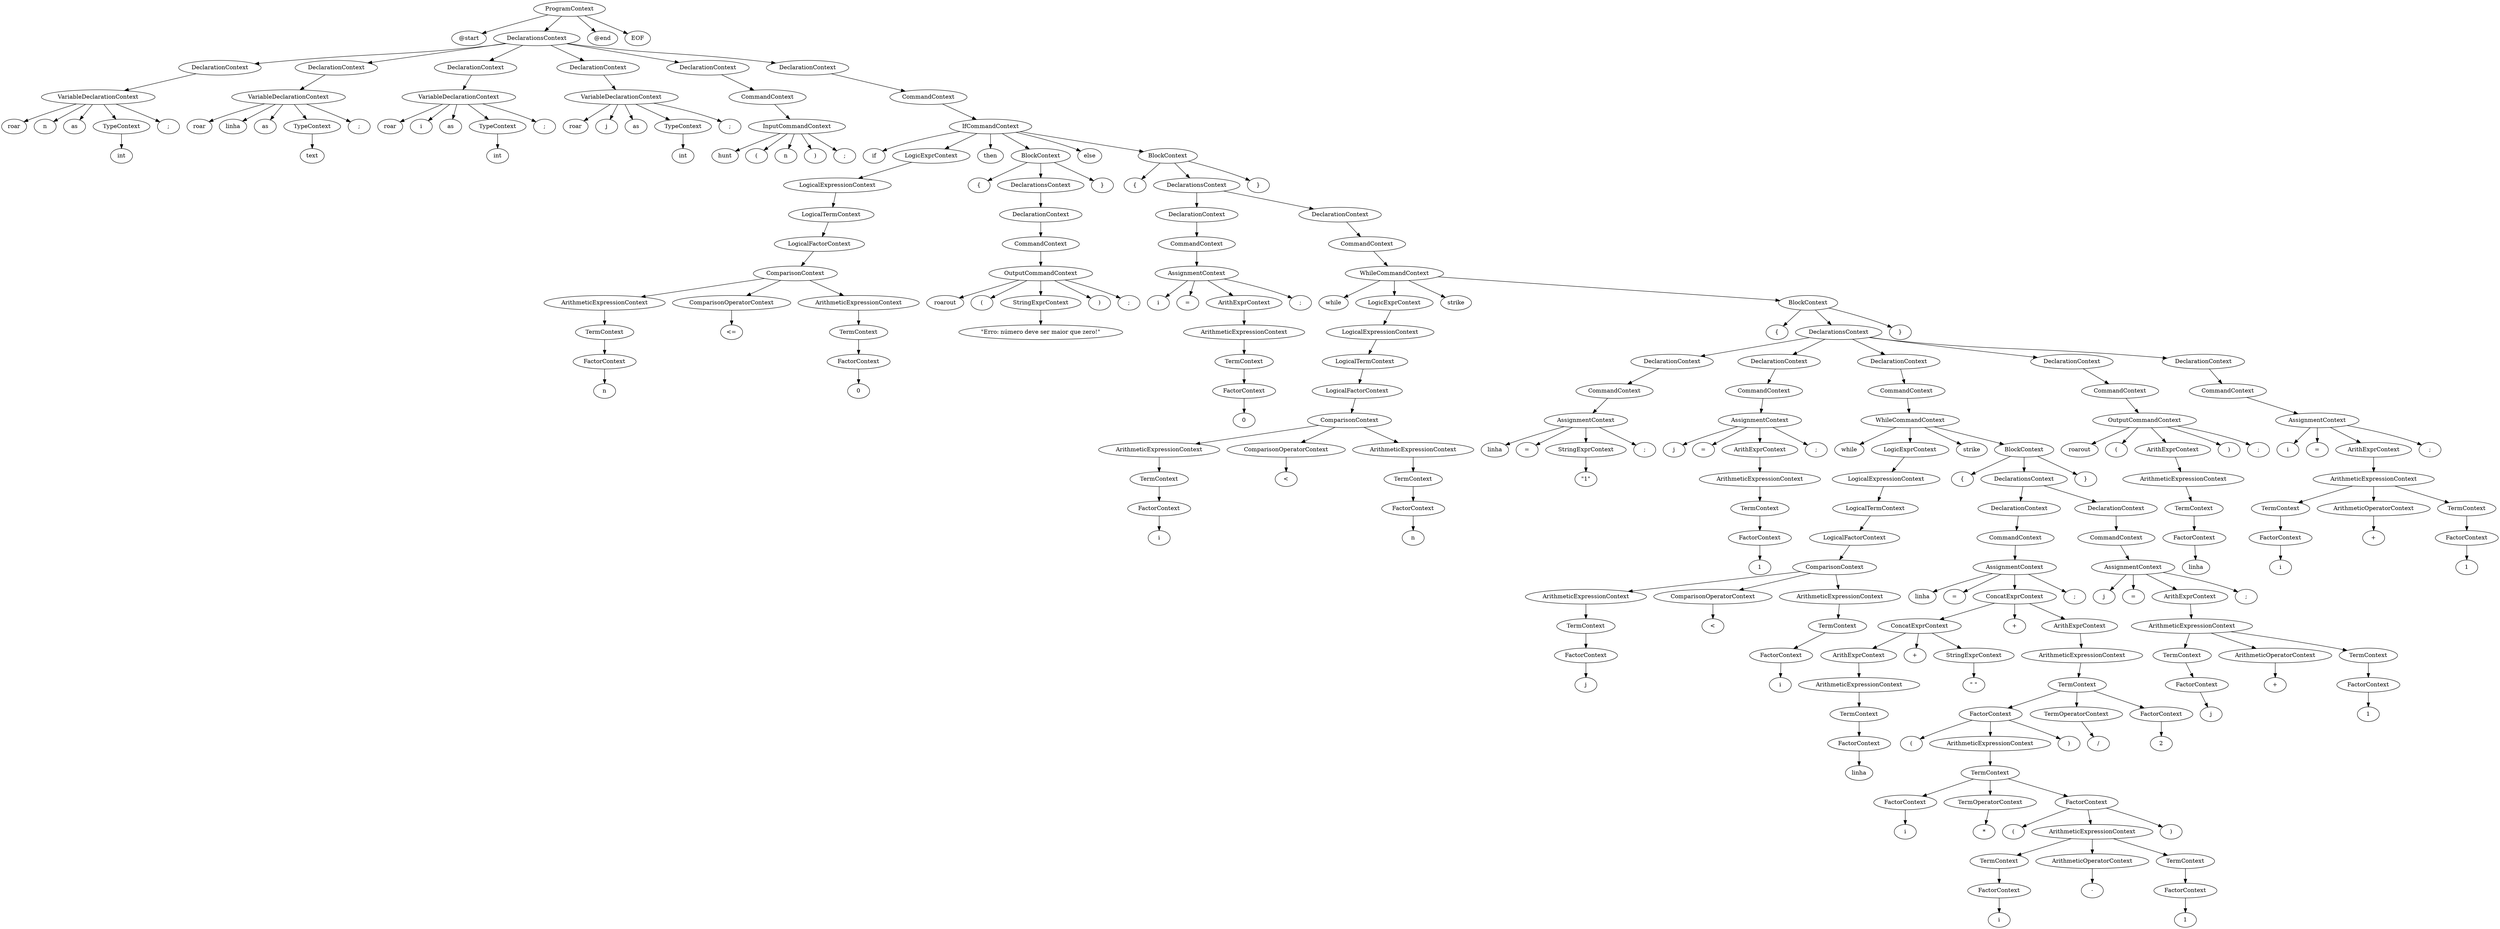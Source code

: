 digraph {
	graph [bb="0,0,5543.6,2268"];
	node [label="\N"];
	2942361538912	[height=0.5,
		label=ProgramContext,
		pos="1289,2250",
		width=2.0093];
	2942386955408	[height=0.5,
		label="@start",
		pos="1080,2178",
		width=0.9857];
	2942361538912 -> 2942386955408	[pos="e,1107.4,2189.9 1244.3,2235.4 1211,2225.1 1164.4,2210.3 1124,2196 1122.1,2195.3 1120.1,2194.6 1118.1,2193.9"];
	2942386955728	[height=0.5,
		label=DeclarationsContext,
		pos="1220,2178",
		width=2.4074];
	2942361538912 -> 2942386955728	[pos="e,1236.5,2195.8 1272.3,2232.1 1264,2223.6 1253.8,2213.3 1244.6,2204"];
	2942387406224	[height=0.5,
		label="@end",
		pos="1358,2178",
		width=0.91462];
	2942361538912 -> 2942387406224	[pos="e,1342.9,2194.4 1305.7,2232.1 1314.5,2223.2 1325.3,2212.1 1334.9,2202.4"];
	2942387406320	[height=0.5,
		label=<EOF>,
		pos="1437,2178",
		width=0.78667];
	2942361538912 -> 2942387406320	[pos="e,1414.7,2189.6 1321.5,2233.6 1346.1,2222 1379.8,2206.1 1404.4,2194.4"];
	2942360925024	[height=0.5,
		label=DeclarationContext,
		pos="433,2106",
		width=2.3079];
	2942386955728 -> 2942360925024	[pos="e,511.88,2112.1 1157.9,2165.1 1146.7,2163.2 1135,2161.4 1124,2160 1010.3,2145.6 683,2123.3 523.1,2112.8"];
	2942386868528	[height=0.5,
		label=DeclarationContext,
		pos="807,2106",
		width=2.3079];
	2942386955728 -> 2942386868528	[pos="e,871.69,2117.6 1155.7,2165.5 1145.1,2163.7 1134.3,2161.8 1124,2160 1041.6,2145.8 947.16,2130.1 882.92,2119.5"];
	2942387076176	[height=0.5,
		label=DeclarationContext,
		pos="1086,2106",
		width=2.3079];
	2942386955728 -> 2942387076176	[pos="e,1116.9,2123.1 1188.9,2160.8 1170.5,2151.1 1146.9,2138.8 1127,2128.4"];
	2942387283792	[height=0.5,
		label=DeclarationContext,
		pos="1354,2106",
		width=2.3079];
	2942386955728 -> 2942387283792	[pos="e,1323.1,2123.1 1251.1,2160.8 1269.5,2151.1 1293.1,2138.8 1313,2128.4"];
	2942387285904	[height=0.5,
		label=DeclarationContext,
		pos="1590,2106",
		width=2.3079];
	2942386955728 -> 2942387285904	[pos="e,1528.9,2118.6 1282.3,2165.2 1347.4,2152.9 1449.3,2133.6 1517.8,2120.7"];
	2942387287728	[height=0.5,
		label=DeclarationContext,
		pos="1800,2106",
		width=2.3079];
	2942386955728 -> 2942387287728	[pos="e,1733.3,2117.1 1282.6,2165.2 1293.7,2163.3 1305.2,2161.5 1316,2160 1477.9,2137.7 1519.7,2143.7 1682,2124 1695,2122.4 1708.8,2120.6 \
1722.2,2118.7"];
	2942360925632	[height=0.5,
		label=VariableDeclarationContext,
		pos="223,2034",
		width=3.1609];
	2942360925024 -> 2942360925632	[pos="e,270.25,2050.7 388.98,2090.3 357.61,2079.9 315.14,2065.7 281.01,2054.3"];
	2942361908816	[height=0.5,
		label=roar,
		pos="27,1962",
		width=0.75];
	2942360925632 -> 2942361908816	[pos="e,48.132,1973.5 171.27,2017.6 139.65,2007.8 98.591,1994.2 63,1980 61.476,1979.4 59.925,1978.7 58.365,1978.1"];
	2942361239024	[height=0.5,
		label=n,
		pos="99,1962",
		width=0.75];
	2942360925632 -> 2942361239024	[pos="e,119.16,1974.4 193.3,2016.2 173.86,2005.3 148.55,1991 129.05,1980"];
	2942359457040	[height=0.5,
		label=as,
		pos="171,1962",
		width=0.75];
	2942360925632 -> 2942359457040	[pos="e,182.64,1978.7 210.15,2015.7 203.9,2007.3 196.27,1997 189.42,1987.8"];
	2942361411152	[height=0.5,
		label=TypeContext,
		pos="275,1962",
		width=1.6255];
	2942360925632 -> 2942361411152	[pos="e,262.65,1979.6 235.85,2015.7 241.93,2007.5 249.29,1997.6 255.99,1988.6"];
	2942386868048	[height=0.5,
		label=";",
		pos="379,1962",
		width=0.75];
	2942360925632 -> 2942386868048	[pos="e,357.34,1973.3 260.67,2016.7 284.37,2006.3 315.55,1992.5 343,1980 344.31,1979.4 345.64,1978.8 346.99,1978.2"];
	2942361418576	[height=0.5,
		label=int,
		pos="275,1890",
		width=0.75];
	2942361411152 -> 2942361418576	[pos="e,275,1908.1 275,1943.7 275,1936.4 275,1927.7 275,1919.5"];
	2942386982928	[height=0.5,
		label=VariableDeclarationContext,
		pos="651,2034",
		width=3.1609];
	2942386868528 -> 2942386982928	[pos="e,687.79,2051.5 771.99,2089.3 750.16,2079.5 721.79,2066.8 698.01,2056.1"];
	2942386983824	[height=0.5,
		label=roar,
		pos="451,1962",
		width=0.75];
	2942386982928 -> 2942386983824	[pos="e,472.12,1973.5 597.95,2017.7 565.54,2008 523.45,1994.4 487,1980 485.47,1979.4 483.92,1978.8 482.36,1978.1"];
	2942387144400	[height=0.5,
		label=linha,
		pos="525,1962",
		width=0.8151];
	2942386982928 -> 2942387144400	[pos="e,546.26,1974.8 620.82,2016.2 601.32,2005.4 576,1991.3 556.28,1980.4"];
	2942360662480	[height=0.5,
		label=as,
		pos="599,1962",
		width=0.75];
	2942386982928 -> 2942360662480	[pos="e,610.64,1978.7 638.15,2015.7 631.9,2007.3 624.27,1997 617.42,1987.8"];
	2942360662288	[height=0.5,
		label=TypeContext,
		pos="703,1962",
		width=1.6255];
	2942386982928 -> 2942360662288	[pos="e,690.65,1979.6 663.85,2015.7 669.93,2007.5 677.29,1997.6 683.99,1988.6"];
	2942387094112	[height=0.5,
		label=";",
		pos="807,1962",
		width=0.75];
	2942386982928 -> 2942387094112	[pos="e,785.34,1973.3 688.67,2016.7 712.37,2006.3 743.55,1992.5 771,1980 772.31,1979.4 773.64,1978.8 774.99,1978.2"];
	2942360812224	[height=0.5,
		label=text,
		pos="703,1890",
		width=0.75];
	2942360662288 -> 2942360812224	[pos="e,703,1908.1 703,1943.7 703,1936.4 703,1927.7 703,1919.5"];
	2942387076016	[height=0.5,
		label=VariableDeclarationContext,
		pos="1044,2034",
		width=3.1609];
	2942387076176 -> 2942387076016	[pos="e,1054.3,2052.1 1075.6,2087.7 1070.9,2079.9 1065.3,2070.5 1060.1,2061.8"];
	2942361708752	[height=0.5,
		label=roar,
		pos="879,1962",
		width=0.75];
	2942387076016 -> 2942361708752	[pos="e,900.62,1973.4 1003.1,2016.8 977.62,2006.6 944.24,1992.9 915,1980 913.68,1979.4 912.34,1978.8 910.99,1978.2"];
	2942387310928	[height=0.5,
		label=i,
		pos="951,1962",
		width=0.75];
	2942387076016 -> 2942387310928	[pos="e,968.36,1976.1 1021.5,2016.1 1008.2,2006.1 991.34,1993.4 977.43,1982.9"];
	2942387311056	[height=0.5,
		label=as,
		pos="1023,1962",
		width=0.75];
	2942387076016 -> 2942387311056	[pos="e,1028.1,1980.1 1038.8,2015.7 1036.6,2008.2 1033.9,1999.3 1031.4,1991"];
	2942387327664	[height=0.5,
		label=TypeContext,
		pos="1127,1962",
		width=1.6255];
	2942387076016 -> 2942387327664	[pos="e,1107.7,1979.3 1064.1,2016.1 1074.5,2007.2 1087.5,1996.3 1098.9,1986.7"];
	2942387286672	[height=0.5,
		label=";",
		pos="1231,1962",
		width=0.75];
	2942387076016 -> 2942387286672	[pos="e,1209.8,1973.4 1092.8,2017.3 1122.6,2007.4 1161.3,1993.8 1195,1980 1196.5,1979.4 1198.1,1978.7 1199.6,1978"];
	2942387328112	[height=0.5,
		label=int,
		pos="1127,1890",
		width=0.75];
	2942387327664 -> 2942387328112	[pos="e,1127,1908.1 1127,1943.7 1127,1936.4 1127,1927.7 1127,1919.5"];
	2942387279472	[height=0.5,
		label=VariableDeclarationContext,
		pos="1411,2034",
		width=3.1609];
	2942387283792 -> 2942387279472	[pos="e,1396.9,2052.3 1367.8,2088.1 1374.4,2079.9 1382.5,2070 1389.9,2060.9"];
	2942387279568	[height=0.5,
		label=roar,
		pos="1303,1962",
		width=0.75];
	2942387279472 -> 2942387279568	[pos="e,1321.8,1975.2 1384.9,2016.1 1368.6,2005.5 1347.6,1991.9 1331,1981.2"];
	2942387279952	[height=0.5,
		label=j,
		pos="1375,1962",
		width=0.75];
	2942387279472 -> 2942387279952	[pos="e,1383.3,1979.1 1402.1,2015.7 1398,2007.8 1393.1,1998.2 1388.5,1989.3"];
	2942387285808	[height=0.5,
		label=as,
		pos="1447,1962",
		width=0.75];
	2942387279472 -> 2942387285808	[pos="e,1438.7,1979.1 1419.9,2015.7 1424,2007.8 1428.9,1998.2 1433.5,1989.3"];
	2942387285616	[height=0.5,
		label=TypeContext,
		pos="1551,1962",
		width=1.6255];
	2942387279472 -> 2942387285616	[pos="e,1521.4,1977.8 1444.2,2016.4 1464.2,2006.4 1489.9,1993.5 1511.1,1982.9"];
	2942387286096	[height=0.5,
		label=";",
		pos="1655,1962",
		width=0.75];
	2942387279472 -> 2942387286096	[pos="e,1634,1973.8 1479,2019.1 1520.1,2009.9 1573.2,1996.5 1619,1980 1620.5,1979.4 1622.1,1978.8 1623.7,1978.2"];
	2942387286288	[height=0.5,
		label=int,
		pos="1551,1890",
		width=0.75];
	2942387285616 -> 2942387286288	[pos="e,1551,1908.1 1551,1943.7 1551,1936.4 1551,1927.7 1551,1919.5"];
	2942387286768	[height=0.5,
		label=CommandContext,
		pos="1728,2034",
		width=2.2084];
	2942387285904 -> 2942387286768	[pos="e,1696.5,2051 1621.7,2088.9 1640.9,2079.2 1665.6,2066.7 1686.3,2056.1"];
	2942387289072	[height=0.5,
		label=InputCommandContext,
		pos="1799,1962",
		width=2.7486];
	2942387286768 -> 2942387289072	[pos="e,1782,1979.8 1745.2,2016.1 1753.8,2007.5 1764.4,1997.1 1774,1987.7"];
	2942387288976	[height=0.5,
		label=hunt,
		pos="1639,1890",
		width=0.75823];
	2942387289072 -> 2942387288976	[pos="e,1660.6,1901.4 1760.6,1945 1736,1934.7 1703.5,1920.8 1675,1908 1673.7,1907.4 1672.4,1906.8 1671,1906.2"];
	2942387288496	[height=0.5,
		label="(",
		pos="1711,1890",
		width=0.75];
	2942387289072 -> 2942387288496	[pos="e,1728,1904.5 1777.7,1944.1 1765.4,1934.3 1749.9,1921.9 1736.9,1911.6"];
	2942387288304	[height=0.5,
		label=n,
		pos="1783,1890",
		width=0.75];
	2942387289072 -> 2942387288304	[pos="e,1786.9,1908.1 1795,1943.7 1793.4,1936.3 1791.3,1927.5 1789.5,1919.3"];
	2942387289744	[height=0.5,
		label=")",
		pos="1855,1890",
		width=0.75];
	2942387289072 -> 2942387289744	[pos="e,1842.8,1906.2 1812.8,1943.7 1819.7,1935.1 1828.2,1924.5 1835.7,1915.1"];
	2942387287632	[height=0.5,
		label=";",
		pos="1927,1890",
		width=0.75];
	2942387289072 -> 2942387287632	[pos="e,1906.5,1902.2 1829.3,1944.4 1849.6,1933.3 1876.2,1918.8 1896.5,1907.7"];
	2942387288208	[height=0.5,
		label=CommandContext,
		pos="2095,2034",
		width=2.2084];
	2942387287728 -> 2942387288208	[pos="e,2041.9,2047.6 1854.5,2092.1 1904.3,2080.2 1978.2,2062.7 2031,2050.2"];
	2942387288592	[height=0.5,
		label=IfCommandContext,
		pos="2249,1962",
		width=2.379];
	2942387288208 -> 2942387288592	[pos="e,2214.1,1978.9 2129.2,2017.5 2151.2,2007.5 2180,1994.4 2203.9,1983.5"];
	2942387288112	[height=0.5,
		label=if,
		pos="1999,1890",
		width=0.75];
	2942387288592 -> 2942387288112	[pos="e,2020,1901.8 2187.6,1949.2 2144.3,1940 2085.3,1925.9 2035,1908 2033.5,1907.4 2031.9,1906.9 2030.3,1906.2"];
	2942387289360	[height=0.5,
		label=LogicExprContext,
		pos="2124,1890",
		width=2.2084];
	2942387288592 -> 2942387289360	[pos="e,2152.8,1907.1 2220,1944.8 2203,1935.2 2181.2,1923 2162.7,1912.7"];
	2942387289456	[height=0.5,
		label=then,
		pos="2249,1890",
		width=0.75];
	2942387288592 -> 2942387289456	[pos="e,2249,1908.1 2249,1943.7 2249,1936.4 2249,1927.7 2249,1919.5"];
	2942387289552	[height=0.5,
		label=BlockContext,
		pos="2356,1890",
		width=1.725];
	2942387288592 -> 2942387289552	[pos="e,2331.6,1907 2274.4,1944.4 2288.7,1935 2306.8,1923.2 2322.3,1913.1"];
	2942387356880	[height=0.5,
		label=else,
		pos="2463,1890",
		width=0.75];
	2942387288592 -> 2942387356880	[pos="e,2441.9,1901.6 2301.9,1947.5 2337.7,1937.8 2385.7,1923.8 2427,1908 2428.5,1907.4 2430.1,1906.8 2431.7,1906.1"];
	2942387356976	[height=0.5,
		label=BlockContext,
		pos="2695,1890",
		width=1.725];
	2942387288592 -> 2942387356976	[pos="e,2641.2,1899.4 2316.3,1950.4 2401.2,1937.1 2546.3,1914.3 2630.1,1901.2"];
	2942387290032	[height=0.5,
		label=LogicalExpressionContext,
		pos="2058,1818",
		width=3.0329];
	2942387289360 -> 2942387290032	[pos="e,2074.3,1836.3 2108,1872.1 2100.2,1863.8 2090.6,1853.6 2081.9,1844.4"];
	2942387287824	[height=0.5,
		label=LogicalTermContext,
		pos="2033,1746",
		width=2.45];
	2942387290032 -> 2942387287824	[pos="e,2039.1,1764.1 2051.8,1799.7 2049.1,1792.2 2045.9,1783.1 2042.9,1774.7"];
	2942387288016	[height=0.5,
		label=LogicalFactorContext,
		pos="1983,1674",
		width=2.5496];
	2942387287824 -> 2942387288016	[pos="e,1995.2,1692.1 2020.6,1727.7 2014.9,1719.7 2008.1,1710.1 2001.8,1701.3"];
	2942387286960	[height=0.5,
		label=ComparisonContext,
		pos="1841,1602",
		width=2.379];
	2942387288016 -> 2942387286960	[pos="e,1873.3,1618.9 1950.1,1656.8 1930.2,1647 1904.7,1634.4 1883.4,1623.9"];
	2942387287920	[height=0.5,
		label=ArithmeticExpressionContext,
		pos="1454,1530",
		width=3.3741];
	2942387286960 -> 2942387287920	[pos="e,1528.8,1544.5 1777.5,1589.5 1712.8,1577.8 1611.9,1559.6 1540.1,1546.6"];
	2942387288688	[height=0.5,
		label=ComparisonOperatorContext,
		pos="1712,1530",
		width=3.2888];
	2942387286960 -> 2942387288688	[pos="e,1742.7,1547.6 1811.1,1584.8 1793.7,1575.3 1771.5,1563.3 1752.5,1553"];
	2942387289648	[height=0.5,
		label=ArithmeticExpressionContext,
		pos="1970,1530",
		width=3.3741];
	2942387286960 -> 2942387289648	[pos="e,1938.9,1547.9 1870.9,1584.8 1888.1,1575.4 1910,1563.6 1928.8,1553.4"];
	2942387279664	[height=0.5,
		label=TermContext,
		pos="1454,1458",
		width=1.6681];
	2942387287920 -> 2942387279664	[pos="e,1454,1476.1 1454,1511.7 1454,1504.4 1454,1495.7 1454,1487.5"];
	2942387279856	[height=0.5,
		label=FactorContext,
		pos="1454,1386",
		width=1.7676];
	2942387279664 -> 2942387279856	[pos="e,1454,1404.1 1454,1439.7 1454,1432.4 1454,1423.7 1454,1415.5"];
	2942387289264	[height=0.5,
		label=n,
		pos="1454,1314",
		width=0.75];
	2942387279856 -> 2942387289264	[pos="e,1454,1332.1 1454,1367.7 1454,1360.4 1454,1351.7 1454,1343.5"];
	2942387288784	[height=0.5,
		label="<=",
		pos="1712,1458",
		width=0.75];
	2942387288688 -> 2942387288784	[pos="e,1712,1476.1 1712,1511.7 1712,1504.4 1712,1495.7 1712,1487.5"];
	2942387287056	[height=0.5,
		label=TermContext,
		pos="1970,1458",
		width=1.6681];
	2942387289648 -> 2942387287056	[pos="e,1970,1476.1 1970,1511.7 1970,1504.4 1970,1495.7 1970,1487.5"];
	2942387289840	[height=0.5,
		label=FactorContext,
		pos="1970,1386",
		width=1.7676];
	2942387287056 -> 2942387289840	[pos="e,1970,1404.1 1970,1439.7 1970,1432.4 1970,1423.7 1970,1415.5"];
	2942387287248	[height=0.5,
		label=0,
		pos="1970,1314",
		width=0.75];
	2942387289840 -> 2942387287248	[pos="e,1970,1332.1 1970,1367.7 1970,1360.4 1970,1351.7 1970,1343.5"];
	2942387287152	[height=0.5,
		label="{",
		pos="2224,1818",
		width=0.75];
	2942387289552 -> 2942387287152	[pos="e,2244.7,1830 2327,1873.6 2305.6,1862.3 2276.6,1846.9 2254.8,1835.3"];
	2942387355728	[height=0.5,
		label=DeclarationsContext,
		pos="2356,1818",
		width=2.4074];
	2942387289552 -> 2942387355728	[pos="e,2356,1836.1 2356,1871.7 2356,1864.4 2356,1855.7 2356,1847.5"];
	2942387356784	[height=0.5,
		label="}",
		pos="2488,1818",
		width=0.75];
	2942387289552 -> 2942387356784	[pos="e,2467.3,1830 2385,1873.6 2406.4,1862.3 2435.4,1846.9 2457.2,1835.3"];
	2942387355824	[height=0.5,
		label=DeclarationContext,
		pos="2356,1746",
		width=2.3079];
	2942387355728 -> 2942387355824	[pos="e,2356,1764.1 2356,1799.7 2356,1792.4 2356,1783.7 2356,1775.5"];
	2942387355920	[height=0.5,
		label=CommandContext,
		pos="2356,1674",
		width=2.2084];
	2942387355824 -> 2942387355920	[pos="e,2356,1692.1 2356,1727.7 2356,1720.4 2356,1711.7 2356,1703.5"];
	2942387356016	[height=0.5,
		label=OutputCommandContext,
		pos="2356,1602",
		width=2.9192];
	2942387355920 -> 2942387356016	[pos="e,2356,1620.1 2356,1655.7 2356,1648.4 2356,1639.7 2356,1631.5"];
	2942387356112	[height=0.5,
		label=roarout,
		pos="2147,1530",
		width=1.0426];
	2942387356016 -> 2942387356112	[pos="e,2176.3,1541.8 2307.7,1585.6 2275.4,1575.2 2232.1,1561.1 2194,1548 2191.7,1547.2 2189.3,1546.4 2186.9,1545.5"];
	2942387356208	[height=0.5,
		label="(",
		pos="2230,1530",
		width=0.75];
	2942387356016 -> 2942387356208	[pos="e,2250.2,1542.2 2326.1,1584.4 2306.2,1573.3 2280,1558.8 2260,1547.7"];
	2942387356304	[height=0.5,
		label=StringExprContext,
		pos="2356,1530",
		width=2.2368];
	2942387356016 -> 2942387356304	[pos="e,2356,1548.1 2356,1583.7 2356,1576.4 2356,1567.7 2356,1559.5"];
	2942387356592	[height=0.5,
		label=")",
		pos="2482,1530",
		width=0.75];
	2942387356016 -> 2942387356592	[pos="e,2461.8,1542.2 2385.9,1584.4 2405.8,1573.3 2432,1558.8 2452,1547.7"];
	2942387356688	[height=0.5,
		label=";",
		pos="2554,1530",
		width=0.75];
	2942387356016 -> 2942387356688	[pos="e,2532.9,1541.5 2407.7,1585.9 2439.8,1576.1 2481.7,1562.4 2518,1548 2519.5,1547.4 2521.1,1546.8 2522.6,1546.1"];
	2942387356496	[height=0.5,
		label="\"Erro: número deve ser maior que zero!\"",
		pos="2356,1458",
		width=4.5684];
	2942387356304 -> 2942387356496	[pos="e,2356,1476.1 2356,1511.7 2356,1504.4 2356,1495.7 2356,1487.5"];
	2942387357072	[height=0.5,
		label="{",
		pos="2627,1818",
		width=0.75];
	2942387356976 -> 2942387357072	[pos="e,2641.2,1833.6 2678.9,1872.4 2669.9,1863.2 2658.6,1851.6 2648.9,1841.5"];
	2942387357168	[height=0.5,
		label=DeclarationsContext,
		pos="2759,1818",
		width=2.4074];
	2942387356976 -> 2942387357168	[pos="e,2743.5,1836 2710.2,1872.4 2717.9,1864 2727.4,1853.6 2736,1844.2"];
	2942387406128	[height=0.5,
		label="}",
		pos="2891,1818",
		width=0.75];
	2942387356976 -> 2942387406128	[pos="e,2869.9,1829.5 2737.3,1876.5 2769.8,1866.6 2815.7,1851.7 2855,1836 2856.5,1835.4 2858.1,1834.7 2859.6,1834.1"];
	2942387357264	[height=0.5,
		label=DeclarationContext,
		pos="2759,1746",
		width=2.3079];
	2942387357168 -> 2942387357264	[pos="e,2759,1764.1 2759,1799.7 2759,1792.4 2759,1783.7 2759,1775.5"];
	2942387358320	[height=0.5,
		label=DeclarationContext,
		pos="3075,1746",
		width=2.3079];
	2942387357168 -> 2942387358320	[pos="e,3018.3,1759.6 2816.6,1804.2 2870.3,1792.3 2950.5,1774.6 3007.3,1762"];
	2942387357360	[height=0.5,
		label=CommandContext,
		pos="2759,1674",
		width=2.2084];
	2942387357264 -> 2942387357360	[pos="e,2759,1692.1 2759,1727.7 2759,1720.4 2759,1711.7 2759,1703.5"];
	2942387357456	[height=0.5,
		label=AssignmentContext,
		pos="2759,1602",
		width=2.3505];
	2942387357360 -> 2942387357456	[pos="e,2759,1620.1 2759,1655.7 2759,1648.4 2759,1639.7 2759,1631.5"];
	2942387357552	[height=0.5,
		label=i,
		pos="2626,1530",
		width=0.75];
	2942387357456 -> 2942387357552	[pos="e,2646.7,1541.9 2728.2,1584.8 2706.7,1573.4 2678.1,1558.4 2656.6,1547.1"];
	2942387357648	[height=0.5,
		label="=",
		pos="2698,1530",
		width=0.75];
	2942387357456 -> 2942387357648	[pos="e,2711,1545.9 2744.2,1584.1 2736.5,1575.1 2726.8,1564.1 2718.3,1554.3"];
	2942387357744	[height=0.5,
		label=ArithExprContext,
		pos="2820,1530",
		width=2.1515];
	2942387357456 -> 2942387357744	[pos="e,2805.4,1547.8 2773.8,1584.1 2781,1575.7 2789.9,1565.5 2798,1556.3"];
	2942387358224	[height=0.5,
		label=";",
		pos="2942,1530",
		width=0.75];
	2942387357456 -> 2942387358224	[pos="e,2920.8,1541.4 2803.2,1586.3 2832.6,1576.2 2871.9,1562.2 2906,1548 2907.5,1547.4 2909.1,1546.7 2910.6,1546"];
	2942387357840	[height=0.5,
		label=ArithmeticExpressionContext,
		pos="2820,1458",
		width=3.3741];
	2942387357744 -> 2942387357840	[pos="e,2820,1476.1 2820,1511.7 2820,1504.4 2820,1495.7 2820,1487.5"];
	2942387357936	[height=0.5,
		label=TermContext,
		pos="2820,1386",
		width=1.6681];
	2942387357840 -> 2942387357936	[pos="e,2820,1404.1 2820,1439.7 2820,1432.4 2820,1423.7 2820,1415.5"];
	2942387358032	[height=0.5,
		label=FactorContext,
		pos="2820,1314",
		width=1.7676];
	2942387357936 -> 2942387358032	[pos="e,2820,1332.1 2820,1367.7 2820,1360.4 2820,1351.7 2820,1343.5"];
	2942387358128	[height=0.5,
		label=0,
		pos="2820,1242",
		width=0.75];
	2942387358032 -> 2942387358128	[pos="e,2820,1260.1 2820,1295.7 2820,1288.4 2820,1279.7 2820,1271.5"];
	2942387358416	[height=0.5,
		label=CommandContext,
		pos="3111,1674",
		width=2.2084];
	2942387358320 -> 2942387358416	[pos="e,3102.2,1692.1 3083.9,1727.7 3087.9,1720 3092.6,1710.7 3097.1,1702.1"];
	2942387358512	[height=0.5,
		label=WhileCommandContext,
		pos="3147,1602",
		width=2.8481];
	2942387358416 -> 2942387358512	[pos="e,3138.2,1620.1 3119.9,1655.7 3123.9,1648 3128.6,1638.7 3133.1,1630.1"];
	2942387358608	[height=0.5,
		label=while,
		pos="3018,1530",
		width=0.87197];
	2942387358512 -> 2942387358608	[pos="e,3040.3,1543.1 3116.4,1584.4 3096.5,1573.6 3070.5,1559.5 3050.3,1548.5"];
	2942387358704	[height=0.5,
		label=LogicExprContext,
		pos="3147,1530",
		width=2.2084];
	2942387358512 -> 2942387358704	[pos="e,3147,1548.1 3147,1583.7 3147,1576.4 3147,1567.7 3147,1559.5"];
	2942387360144	[height=0.5,
		label=strike,
		pos="3276,1530",
		width=0.87197];
	2942387358512 -> 2942387360144	[pos="e,3253.7,1543.1 3177.6,1584.4 3197.5,1573.6 3223.5,1559.5 3243.7,1548.5"];
	2942387360240	[height=0.5,
		label=BlockContext,
		pos="4055,1530",
		width=1.725];
	2942387358512 -> 2942387360240	[pos="e,3995.4,1535.6 3239.5,1593.9 3421.2,1579.9 3821.4,1549 3984.1,1536.5"];
	2942387358800	[height=0.5,
		label=LogicalExpressionContext,
		pos="3108,1458",
		width=3.0329];
	2942387358704 -> 2942387358800	[pos="e,3117.5,1476.1 3137.4,1511.7 3133.1,1504 3127.9,1494.7 3123.1,1486.1"];
	2942387358896	[height=0.5,
		label=LogicalTermContext,
		pos="3093,1386",
		width=2.45];
	2942387358800 -> 2942387358896	[pos="e,3096.7,1404.1 3104.3,1439.7 3102.7,1432.3 3100.8,1423.5 3099.1,1415.3"];
	2942387358992	[height=0.5,
		label=LogicalFactorContext,
		pos="3064,1314",
		width=2.5496];
	2942387358896 -> 2942387358992	[pos="e,3071.1,1332.1 3085.8,1367.7 3082.7,1360.2 3079,1351.1 3075.5,1342.7"];
	2942387359088	[height=0.5,
		label=ComparisonContext,
		pos="3049,1242",
		width=2.379];
	2942387358992 -> 2942387359088	[pos="e,3052.7,1260.1 3060.3,1295.7 3058.7,1288.3 3056.8,1279.5 3055.1,1271.3"];
	2942387359184	[height=0.5,
		label=ArithmeticExpressionContext,
		pos="2662,1170",
		width=3.3741];
	2942387359088 -> 2942387359184	[pos="e,2736.8,1184.5 2985.5,1229.5 2920.8,1217.8 2819.9,1199.6 2748.1,1186.6"];
	2942387359568	[height=0.5,
		label=ComparisonOperatorContext,
		pos="2920,1170",
		width=3.2888];
	2942387359088 -> 2942387359568	[pos="e,2950.7,1187.6 3019.1,1224.8 3001.7,1215.3 2979.5,1203.3 2960.5,1193"];
	2942387359760	[height=0.5,
		label=ArithmeticExpressionContext,
		pos="3178,1170",
		width=3.3741];
	2942387359088 -> 2942387359760	[pos="e,3146.9,1187.9 3078.9,1224.8 3096.1,1215.4 3118,1203.6 3136.8,1193.4"];
	2942387359280	[height=0.5,
		label=TermContext,
		pos="2662,1098",
		width=1.6681];
	2942387359184 -> 2942387359280	[pos="e,2662,1116.1 2662,1151.7 2662,1144.4 2662,1135.7 2662,1127.5"];
	2942387359376	[height=0.5,
		label=FactorContext,
		pos="2662,1026",
		width=1.7676];
	2942387359280 -> 2942387359376	[pos="e,2662,1044.1 2662,1079.7 2662,1072.4 2662,1063.7 2662,1055.5"];
	2942387359472	[height=0.5,
		label=i,
		pos="2662,954",
		width=0.75];
	2942387359376 -> 2942387359472	[pos="e,2662,972.1 2662,1007.7 2662,1000.4 2662,991.73 2662,983.54"];
	2942387359664	[height=0.5,
		label="<",
		pos="2920,1098",
		width=0.75];
	2942387359568 -> 2942387359664	[pos="e,2920,1116.1 2920,1151.7 2920,1144.4 2920,1135.7 2920,1127.5"];
	2942387359856	[height=0.5,
		label=TermContext,
		pos="3178,1098",
		width=1.6681];
	2942387359760 -> 2942387359856	[pos="e,3178,1116.1 3178,1151.7 3178,1144.4 3178,1135.7 3178,1127.5"];
	2942387359952	[height=0.5,
		label=FactorContext,
		pos="3178,1026",
		width=1.7676];
	2942387359856 -> 2942387359952	[pos="e,3178,1044.1 3178,1079.7 3178,1072.4 3178,1063.7 3178,1055.5"];
	2942387360048	[height=0.5,
		label=n,
		pos="3178,954",
		width=0.75];
	2942387359952 -> 2942387360048	[pos="e,3178,972.1 3178,1007.7 3178,1000.4 3178,991.73 3178,983.54"];
	2942387360336	[height=0.5,
		label="{",
		pos="3989,1458",
		width=0.75];
	2942387360240 -> 2942387360336	[pos="e,4002.7,1473.6 4039.4,1512.4 4030.7,1503.3 4019.9,1491.8 4010.5,1481.8"];
	2942387360432	[height=0.5,
		label=DeclarationsContext,
		pos="4121,1458",
		width=2.4074];
	2942387360240 -> 2942387360432	[pos="e,4105,1476 4070.6,1512.4 4078.6,1504 4088.4,1493.6 4097.2,1484.2"];
	2942387406032	[height=0.5,
		label="}",
		pos="4253,1458",
		width=0.75];
	2942387360240 -> 2942387406032	[pos="e,4231.9,1469.5 4097.8,1516.6 4130.8,1506.7 4177.3,1491.8 4217,1476 4218.5,1475.4 4220.1,1474.8 4221.6,1474.1"];
	2942387360528	[height=0.5,
		label=DeclarationContext,
		pos="3703,1386",
		width=2.3079];
	2942387360432 -> 2942387360528	[pos="e,3768.1,1397.5 4056.7,1445.5 4046.1,1443.6 4035.3,1441.8 4025,1440 3940.9,1425.6 3844.4,1409.8 3779.1,1399.3"];
	2942387361296	[height=0.5,
		label=DeclarationContext,
		pos="3993,1386",
		width=2.3079];
	2942387360432 -> 2942387361296	[pos="e,4022.5,1403.1 4091.3,1440.8 4073.8,1431.2 4051.4,1418.9 4032.4,1408.5"];
	2942387362352	[height=0.5,
		label=DeclarationContext,
		pos="4248,1386",
		width=2.3079];
	2942387360432 -> 2942387362352	[pos="e,4218.7,1403.1 4150.5,1440.8 4167.8,1431.2 4189.9,1419 4208.7,1408.7"];
	2942387370512	[height=0.5,
		label=DeclarationContext,
		pos="4562,1386",
		width=2.3079];
	2942387360432 -> 2942387370512	[pos="e,4494.5,1396.9 4185,1445.5 4195.7,1443.6 4206.6,1441.7 4217,1440 4308.2,1424.9 4413.2,1409 4483.1,1398.6"];
	2942387371664	[height=0.5,
		label=DeclarationContext,
		pos="4884,1386",
		width=2.3079];
	2942387360432 -> 2942387371664	[pos="e,4806.2,1392.8 4183.1,1445.1 4194.3,1443.2 4206,1441.4 4217,1440 4272.8,1432.9 4626.4,1406.2 4794.9,1393.6"];
	2942387360624	[height=0.5,
		label=CommandContext,
		pos="3651,1314",
		width=2.2084];
	2942387360528 -> 2942387360624	[pos="e,3663.5,1331.8 3690.4,1368.1 3684.3,1359.9 3676.9,1349.9 3670.2,1340.8"];
	2942387360720	[height=0.5,
		label=AssignmentContext,
		pos="3547,1242",
		width=2.3505];
	2942387360624 -> 2942387360720	[pos="e,3571.5,1259.5 3626.4,1296.4 3612.8,1287.3 3595.7,1275.8 3580.8,1265.8"];
	2942387360816	[height=0.5,
		label=linha,
		pos="3347,1170",
		width=0.8151];
	2942387360720 -> 2942387360816	[pos="e,3369.7,1181.6 3499,1226.8 3466.6,1216.8 3422.8,1202.6 3385,1188 3383.4,1187.4 3381.9,1186.8 3380.3,1186.1"];
	2942387360912	[height=0.5,
		label="=",
		pos="3421,1170",
		width=0.75];
	2942387360720 -> 2942387360912	[pos="e,3441.4,1182.3 3517.8,1224.8 3497.8,1213.7 3471.5,1199.1 3451.3,1187.9"];
	2942387361008	[height=0.5,
		label=StringExprContext,
		pos="3547,1170",
		width=2.2368];
	2942387360720 -> 2942387361008	[pos="e,3547,1188.1 3547,1223.7 3547,1216.4 3547,1207.7 3547,1199.5"];
	2942387361200	[height=0.5,
		label=";",
		pos="3673,1170",
		width=0.75];
	2942387360720 -> 2942387361200	[pos="e,3652.6,1182.3 3576.2,1224.8 3596.2,1213.7 3622.5,1199.1 3642.7,1187.9"];
	2942387361104	[height=0.5,
		label="\"1\"",
		pos="3547,1098",
		width=0.75];
	2942387361008 -> 2942387361104	[pos="e,3547,1116.1 3547,1151.7 3547,1144.4 3547,1135.7 3547,1127.5"];
	2942387361392	[height=0.5,
		label=CommandContext,
		pos="3957,1314",
		width=2.2084];
	2942387361296 -> 2942387361392	[pos="e,3965.8,1332.1 3984.1,1367.7 3980.1,1360 3975.4,1350.7 3970.9,1342.1"];
	2942387361488	[height=0.5,
		label=AssignmentContext,
		pos="3939,1242",
		width=2.3505];
	2942387361392 -> 2942387361488	[pos="e,3943.4,1260.1 3952.6,1295.7 3950.7,1288.3 3948.4,1279.5 3946.3,1271.3"];
	2942387361584	[height=0.5,
		label=j,
		pos="3745,1170",
		width=0.75];
	2942387361488 -> 2942387361584	[pos="e,3766.1,1181.5 3891.5,1226.7 3859.8,1216.7 3817.5,1202.7 3781,1188 3779.5,1187.4 3777.9,1186.7 3776.4,1186.1"];
	2942387361680	[height=0.5,
		label="=",
		pos="3817,1170",
		width=0.75];
	2942387361488 -> 2942387361680	[pos="e,3837,1182.5 3910.4,1224.6 3891.3,1213.6 3866.2,1199.2 3846.9,1188.1"];
	2942387361776	[height=0.5,
		label=ArithExprContext,
		pos="3939,1170",
		width=2.1515];
	2942387361488 -> 2942387361776	[pos="e,3939,1188.1 3939,1223.7 3939,1216.4 3939,1207.7 3939,1199.5"];
	2942387362256	[height=0.5,
		label=";",
		pos="4061,1170",
		width=0.75];
	2942387361488 -> 2942387362256	[pos="e,4041,1182.5 3967.6,1224.6 3986.7,1213.6 4011.8,1199.2 4031.1,1188.1"];
	2942387361872	[height=0.5,
		label=ArithmeticExpressionContext,
		pos="3939,1098",
		width=3.3741];
	2942387361776 -> 2942387361872	[pos="e,3939,1116.1 3939,1151.7 3939,1144.4 3939,1135.7 3939,1127.5"];
	2942387361968	[height=0.5,
		label=TermContext,
		pos="3939,1026",
		width=1.6681];
	2942387361872 -> 2942387361968	[pos="e,3939,1044.1 3939,1079.7 3939,1072.4 3939,1063.7 3939,1055.5"];
	2942387362064	[height=0.5,
		label=FactorContext,
		pos="3939,954",
		width=1.7676];
	2942387361968 -> 2942387362064	[pos="e,3939,972.1 3939,1007.7 3939,1000.4 3939,991.73 3939,983.54"];
	2942387362160	[height=0.5,
		label=1,
		pos="3939,882",
		width=0.75];
	2942387362064 -> 2942387362160	[pos="e,3939,900.1 3939,935.7 3939,928.41 3939,919.73 3939,911.54"];
	2942387362448	[height=0.5,
		label=CommandContext,
		pos="4257,1314",
		width=2.2084];
	2942387362352 -> 2942387362448	[pos="e,4254.8,1332.1 4250.2,1367.7 4251.2,1360.3 4252.3,1351.5 4253.4,1343.3"];
	2942387362544	[height=0.5,
		label=WhileCommandContext,
		pos="4266,1242",
		width=2.8481];
	2942387362448 -> 2942387362544	[pos="e,4263.8,1260.1 4259.2,1295.7 4260.2,1288.3 4261.3,1279.5 4262.4,1271.3"];
	2942387362640	[height=0.5,
		label=while,
		pos="4137,1170",
		width=0.87197];
	2942387362544 -> 2942387362640	[pos="e,4159.3,1183.1 4235.4,1224.4 4215.5,1213.6 4189.5,1199.5 4169.3,1188.5"];
	2942387362736	[height=0.5,
		label=LogicExprContext,
		pos="4266,1170",
		width=2.2084];
	2942387362544 -> 2942387362736	[pos="e,4266,1188.1 4266,1223.7 4266,1216.4 4266,1207.7 4266,1199.5"];
	2942387364176	[height=0.5,
		label=strike,
		pos="4395,1170",
		width=0.87197];
	2942387362544 -> 2942387364176	[pos="e,4372.7,1183.1 4296.6,1224.4 4316.5,1213.6 4342.5,1199.5 4362.7,1188.5"];
	2942387364272	[height=0.5,
		label=BlockContext,
		pos="4506,1170",
		width=1.725];
	2942387362544 -> 2942387364272	[pos="e,4463.4,1183.4 4317.5,1226 4357.3,1214.4 4412.2,1198.4 4452.5,1186.6"];
	2942387362832	[height=0.5,
		label=LogicalExpressionContext,
		pos="4204,1098",
		width=3.0329];
	2942387362736 -> 2942387362832	[pos="e,4219.3,1116.3 4251,1152.1 4243.7,1143.8 4234.8,1133.8 4226.7,1124.7"];
	2942387362928	[height=0.5,
		label=LogicalTermContext,
		pos="4181,1026",
		width=2.45];
	2942387362832 -> 2942387362928	[pos="e,4186.6,1044.1 4198.3,1079.7 4195.9,1072.2 4192.9,1063.3 4190.2,1055"];
	2942387363024	[height=0.5,
		label=LogicalFactorContext,
		pos="4135,954",
		width=2.5496];
	2942387362928 -> 2942387363024	[pos="e,4146.2,972.1 4169.6,1007.7 4164.4,999.81 4158.2,990.3 4152.4,981.55"];
	2942387363120	[height=0.5,
		label=ComparisonContext,
		pos="4086,882",
		width=2.379];
	2942387363024 -> 2942387363120	[pos="e,4098,900.1 4122.9,935.7 4117.3,927.73 4110.6,918.1 4104.4,909.26"];
	2942387363216	[height=0.5,
		label=ArithmeticExpressionContext,
		pos="3573,810",
		width=3.3741];
	2942387363120 -> 2942387363216	[pos="e,3661.9,822.62 4018.8,870.48 4004.4,868.28 3989.2,866.02 3975,864 3945.8,859.84 3782.6,838.42 3673.3,824.11"];
	2942387363600	[height=0.5,
		label=ComparisonOperatorContext,
		pos="3831,810",
		width=3.2888];
	2942387363120 -> 2942387363600	[pos="e,3886.5,826.22 4035.3,867.09 3995.8,856.23 3940.5,841.06 3897.4,829.23"];
	2942387363792	[height=0.5,
		label=ArithmeticExpressionContext,
		pos="4089,810",
		width=3.3741];
	2942387363120 -> 2942387363792	[pos="e,4088.3,828.1 4086.7,863.7 4087.1,856.41 4087.4,847.73 4087.8,839.54"];
	2942387363312	[height=0.5,
		label=TermContext,
		pos="3573,738",
		width=1.6681];
	2942387363216 -> 2942387363312	[pos="e,3573,756.1 3573,791.7 3573,784.41 3573,775.73 3573,767.54"];
	2942387363408	[height=0.5,
		label=FactorContext,
		pos="3573,666",
		width=1.7676];
	2942387363312 -> 2942387363408	[pos="e,3573,684.1 3573,719.7 3573,712.41 3573,703.73 3573,695.54"];
	2942387363504	[height=0.5,
		label=j,
		pos="3573,594",
		width=0.75];
	2942387363408 -> 2942387363504	[pos="e,3573,612.1 3573,647.7 3573,640.41 3573,631.73 3573,623.54"];
	2942387363696	[height=0.5,
		label="<",
		pos="3831,738",
		width=0.75];
	2942387363600 -> 2942387363696	[pos="e,3831,756.1 3831,791.7 3831,784.41 3831,775.73 3831,767.54"];
	2942387363888	[height=0.5,
		label=TermContext,
		pos="4055,738",
		width=1.6681];
	2942387363792 -> 2942387363888	[pos="e,4063.3,756.1 4080.6,791.7 4076.9,784.07 4072.4,774.92 4068.3,766.4"];
	2942387363984	[height=0.5,
		label=FactorContext,
		pos="4038,666",
		width=1.7676];
	2942387363888 -> 2942387363984	[pos="e,4042.2,684.1 4050.8,719.7 4049,712.32 4046.9,703.52 4044.9,695.25"];
	2942387364080	[height=0.5,
		label=i,
		pos="4036,594",
		width=0.75];
	2942387363984 -> 2942387364080	[pos="e,4036.5,612.1 4037.5,647.7 4037.3,640.41 4037,631.73 4036.8,623.54"];
	2942387364368	[height=0.5,
		label="{",
		pos="4374,1098",
		width=0.75];
	2942387364272 -> 2942387364368	[pos="e,4394.7,1110 4477,1153.6 4455.6,1142.3 4426.6,1126.9 4404.8,1115.3"];
	2942387364464	[height=0.5,
		label=DeclarationsContext,
		pos="4506,1098",
		width=2.4074];
	2942387364272 -> 2942387364464	[pos="e,4506,1116.1 4506,1151.7 4506,1144.4 4506,1135.7 4506,1127.5"];
	2942387370416	[height=0.5,
		label="}",
		pos="4638,1098",
		width=0.75];
	2942387364272 -> 2942387370416	[pos="e,4617.3,1110 4535,1153.6 4556.4,1142.3 4585.4,1126.9 4607.2,1115.3"];
	2942387364560	[height=0.5,
		label=DeclarationContext,
		pos="4502,1026",
		width=2.3079];
	2942387364464 -> 2942387364560	[pos="e,4503,1044.1 4505,1079.7 4504.6,1072.4 4504.1,1063.7 4503.6,1055.5"];
	2942387368880	[height=0.5,
		label=DeclarationContext,
		pos="4716,1026",
		width=2.3079];
	2942387364464 -> 2942387368880	[pos="e,4671.9,1041.7 4550.5,1082.2 4582.8,1071.4 4626.6,1056.8 4661.1,1045.3"];
	2942387364656	[height=0.5,
		label=CommandContext,
		pos="4494,954",
		width=2.2084];
	2942387364560 -> 2942387364656	[pos="e,4496,972.1 4500,1007.7 4499.2,1000.4 4498.2,991.73 4497.3,983.54"];
	2942387364752	[height=0.5,
		label=AssignmentContext,
		pos="4493,882",
		width=2.3505];
	2942387364656 -> 2942387364752	[pos="e,4493.2,900.1 4493.8,935.7 4493.6,928.41 4493.5,919.73 4493.4,911.54"];
	2942387364848	[height=0.5,
		label=linha,
		pos="4290,810",
		width=0.8151];
	2942387364752 -> 2942387364848	[pos="e,4312.7,821.66 4444.5,866.96 4411.4,856.99 4366.6,842.8 4328,828 4326.4,827.4 4324.9,826.77 4323.3,826.13"];
	2942387364944	[height=0.5,
		label="=",
		pos="4364,810",
		width=0.75];
	2942387364752 -> 2942387364944	[pos="e,4384.5,822.13 4463.1,864.76 4442.5,853.57 4415.1,838.74 4394.4,827.49"];
	2942387365040	[height=0.5,
		label=ConcatExprContext,
		pos="4493,810",
		width=2.3363];
	2942387364752 -> 2942387365040	[pos="e,4493,828.1 4493,863.7 4493,856.41 4493,847.73 4493,839.54"];
	2942387368784	[height=0.5,
		label=";",
		pos="4622,810",
		width=0.75];
	2942387364752 -> 2942387368784	[pos="e,4601.5,822.13 4522.9,864.76 4543.5,853.57 4570.9,838.74 4591.6,827.49"];
	2942387365136	[height=0.5,
		label=ConcatExprContext,
		pos="4341,738",
		width=2.3363];
	2942387365040 -> 2942387365136	[pos="e,4375.4,754.82 4458.5,793.12 4436.9,783.18 4408.9,770.28 4385.7,759.57"];
	2942387366000	[height=0.5,
		label="+",
		pos="4493,738",
		width=0.75];
	2942387365040 -> 2942387366000	[pos="e,4493,756.1 4493,791.7 4493,784.41 4493,775.73 4493,767.54"];
	2942387366096	[height=0.5,
		label=ArithExprContext,
		pos="4660,738",
		width=2.1515];
	2942387365040 -> 2942387366096	[pos="e,4623.6,754.25 4530.1,793.46 4554.6,783.2 4586.9,769.66 4613.1,758.64"];
	2942387365232	[height=0.5,
		label=ArithExprContext,
		pos="4200,666",
		width=2.1515];
	2942387365136 -> 2942387365232	[pos="e,4231.7,682.74 4308.7,720.94 4288.8,711.09 4263.2,698.37 4241.8,687.76"];
	2942387365712	[height=0.5,
		label="+",
		pos="4322,666",
		width=0.75];
	2942387365136 -> 2942387365712	[pos="e,4326.6,684.1 4336.3,719.7 4334.3,712.24 4331.9,703.32 4329.6,694.97"];
	2942387365808	[height=0.5,
		label=StringExprContext,
		pos="4448,666",
		width=2.2368];
	2942387365136 -> 2942387365808	[pos="e,4422.8,683.47 4366.4,720.41 4380.3,711.26 4397.9,699.76 4413.2,689.77"];
	2942387365328	[height=0.5,
		label=ArithmeticExpressionContext,
		pos="4202,594",
		width=3.3741];
	2942387365232 -> 2942387365328	[pos="e,4201.5,612.1 4200.5,647.7 4200.7,640.41 4201,631.73 4201.2,623.54"];
	2942387365424	[height=0.5,
		label=TermContext,
		pos="4202,522",
		width=1.6681];
	2942387365328 -> 2942387365424	[pos="e,4202,540.1 4202,575.7 4202,568.41 4202,559.73 4202,551.54"];
	2942387365520	[height=0.5,
		label=FactorContext,
		pos="4202,450",
		width=1.7676];
	2942387365424 -> 2942387365520	[pos="e,4202,468.1 4202,503.7 4202,496.41 4202,487.73 4202,479.54"];
	2942387365616	[height=0.5,
		label=linha,
		pos="4202,378",
		width=0.8151];
	2942387365520 -> 2942387365616	[pos="e,4202,396.1 4202,431.7 4202,424.41 4202,415.73 4202,407.54"];
	2942387365904	[height=0.5,
		label="\" \"",
		pos="4448,594",
		width=0.75];
	2942387365808 -> 2942387365904	[pos="e,4448,612.1 4448,647.7 4448,640.41 4448,631.73 4448,623.54"];
	2942387366192	[height=0.5,
		label=ArithmeticExpressionContext,
		pos="4668,666",
		width=3.3741];
	2942387366096 -> 2942387366192	[pos="e,4666,684.1 4662,719.7 4662.8,712.41 4663.8,703.73 4664.7,695.54"];
	2942387366288	[height=0.5,
		label=TermContext,
		pos="4668,594",
		width=1.6681];
	2942387366192 -> 2942387366288	[pos="e,4668,612.1 4668,647.7 4668,640.41 4668,631.73 4668,623.54"];
	2942387366384	[height=0.5,
		label=FactorContext,
		pos="4484,522",
		width=1.7676];
	2942387366288 -> 2942387366384	[pos="e,4520.8,536.99 4632.1,579.34 4603.4,568.41 4562.9,553 4531.5,541.05"];
	2942387368400	[height=0.5,
		label=TermOperatorContext,
		pos="4664,522",
		width=2.578];
	2942387366288 -> 2942387368400	[pos="e,4665,540.1 4667,575.7 4666.6,568.41 4666.1,559.73 4665.6,551.54"];
	2942387368592	[height=0.5,
		label=FactorContext,
		pos="4838,522",
		width=1.7676];
	2942387366288 -> 2942387368592	[pos="e,4803.1,537.38 4702.4,578.83 4728.4,568.14 4764.3,553.36 4792.6,541.69"];
	2942387366480	[height=0.5,
		label="(",
		pos="4314,450",
		width=0.75];
	2942387366384 -> 2942387366480	[pos="e,4335.2,461.3 4446.8,507.01 4419.7,496.68 4382.4,482.03 4350,468 4348.5,467.35 4347,466.67 4345.4,465.98"];
	2942387366576	[height=0.5,
		label=ArithmeticExpressionContext,
		pos="4480,450",
		width=3.3741];
	2942387366384 -> 2942387366576	[pos="e,4481,468.1 4483,503.7 4482.6,496.41 4482.1,487.73 4481.6,479.54"];
	2942387368304	[height=0.5,
		label=")",
		pos="4646,450",
		width=0.75];
	2942387366384 -> 2942387368304	[pos="e,4624.4,461.4 4519.2,506.67 4544.6,496.22 4579.6,481.59 4610,468 4611.3,467.41 4612.7,466.81 4614,466.2"];
	2942387366672	[height=0.5,
		label=TermContext,
		pos="4480,378",
		width=1.6681];
	2942387366576 -> 2942387366672	[pos="e,4480,396.1 4480,431.7 4480,424.41 4480,415.73 4480,407.54"];
	2942387366768	[height=0.5,
		label=FactorContext,
		pos="4306,306",
		width=1.7676];
	2942387366672 -> 2942387366768	[pos="e,4341.6,321.33 4445.2,363 4418.4,352.24 4381.2,337.26 4352,325.51"];
	2942387366960	[height=0.5,
		label=TermOperatorContext,
		pos="4480,306",
		width=2.578];
	2942387366672 -> 2942387366960	[pos="e,4480,324.1 4480,359.7 4480,352.41 4480,343.73 4480,335.54"];
	2942387367152	[height=0.5,
		label=FactorContext,
		pos="4686,306",
		width=1.7676];
	2942387366672 -> 2942387367152	[pos="e,4646.4,320.46 4518.7,363.83 4551.8,352.6 4599.6,336.37 4635.6,324.13"];
	2942387366864	[height=0.5,
		label=i,
		pos="4306,234",
		width=0.75];
	2942387366768 -> 2942387366864	[pos="e,4306,252.1 4306,287.7 4306,280.41 4306,271.73 4306,263.54"];
	2942387367056	[height=0.5,
		label="*",
		pos="4464,234",
		width=0.75];
	2942387366960 -> 2942387367056	[pos="e,4467.9,252.1 4476,287.7 4474.4,280.32 4472.3,271.52 4470.5,263.25"];
	2942387367248	[height=0.5,
		label="(",
		pos="4536,234",
		width=0.75];
	2942387367152 -> 2942387367248	[pos="e,4557.7,245.27 4654,290.2 4631.2,279.6 4599.7,264.96 4572,252 4570.7,251.39 4569.4,250.77 4568,250.14"];
	2942387367344	[height=0.5,
		label=ArithmeticExpressionContext,
		pos="4702,234",
		width=3.3741];
	2942387367152 -> 2942387367344	[pos="e,4698.1,252.1 4690,287.7 4691.6,280.32 4693.7,271.52 4695.5,263.25"];
	2942387368208	[height=0.5,
		label=")",
		pos="4868,234",
		width=0.75];
	2942387367152 -> 2942387368208	[pos="e,4846.8,245.4 4726,291.59 4755.6,281.42 4796.7,266.72 4832,252 4833.5,251.37 4835.1,250.71 4836.6,250.03"];
	2942387367440	[height=0.5,
		label=TermContext,
		pos="4511,162",
		width=1.6681];
	2942387367344 -> 2942387367440	[pos="e,4548,176.56 4657.7,216.76 4628.1,205.9 4589.1,191.61 4558.7,180.5"];
	2942387367728	[height=0.5,
		label=ArithmeticOperatorContext,
		pos="4702,162",
		width=3.1467];
	2942387367344 -> 2942387367728	[pos="e,4702,180.1 4702,215.7 4702,208.41 4702,199.73 4702,191.54"];
	2942387367920	[height=0.5,
		label=TermContext,
		pos="4893,162",
		width=1.6681];
	2942387367344 -> 2942387367920	[pos="e,4856,176.56 4746.3,216.76 4775.9,205.9 4814.9,191.61 4845.3,180.5"];
	2942387367536	[height=0.5,
		label=FactorContext,
		pos="4511,90",
		width=1.7676];
	2942387367440 -> 2942387367536	[pos="e,4511,108.1 4511,143.7 4511,136.41 4511,127.73 4511,119.54"];
	2942387367632	[height=0.5,
		label=i,
		pos="4511,18",
		width=0.75];
	2942387367536 -> 2942387367632	[pos="e,4511,36.104 4511,71.697 4511,64.407 4511,55.726 4511,47.536"];
	2942387367824	[height=0.5,
		label="-",
		pos="4702,90",
		width=0.75];
	2942387367728 -> 2942387367824	[pos="e,4702,108.1 4702,143.7 4702,136.41 4702,127.73 4702,119.54"];
	2942387368016	[height=0.5,
		label=FactorContext,
		pos="4893,90",
		width=1.7676];
	2942387367920 -> 2942387368016	[pos="e,4893,108.1 4893,143.7 4893,136.41 4893,127.73 4893,119.54"];
	2942387368112	[height=0.5,
		label=1,
		pos="4893,18",
		width=0.75];
	2942387368016 -> 2942387368112	[pos="e,4893,36.104 4893,71.697 4893,64.407 4893,55.726 4893,47.536"];
	2942387368496	[height=0.5,
		label="/",
		pos="4718,450",
		width=0.75];
	2942387368400 -> 2942387368496	[pos="e,4706.3,466.2 4677.3,503.7 4684,495.07 4692.2,484.5 4699.4,475.1"];
	2942387368688	[height=0.5,
		label=2,
		pos="4838,450",
		width=0.75];
	2942387368592 -> 2942387368688	[pos="e,4838,468.1 4838,503.7 4838,496.41 4838,487.73 4838,479.54"];
	2942387368976	[height=0.5,
		label=CommandContext,
		pos="4718,954",
		width=2.2084];
	2942387368880 -> 2942387368976	[pos="e,4717.5,972.1 4716.5,1007.7 4716.7,1000.4 4717,991.73 4717.2,983.54"];
	2942387369072	[height=0.5,
		label=AssignmentContext,
		pos="4763,882",
		width=2.3505];
	2942387368976 -> 2942387369072	[pos="e,4752,900.1 4729.1,935.7 4734.2,927.81 4740.3,918.3 4745.9,909.55"];
	2942387369168	[height=0.5,
		label=j,
		pos="4694,810",
		width=0.75];
	2942387369072 -> 2942387369168	[pos="e,4708.2,825.42 4746.3,864.05 4737.2,854.82 4725.8,843.29 4716,833.33"];
	2942387369264	[height=0.5,
		label="=",
		pos="4766,810",
		width=0.75];
	2942387369072 -> 2942387369264	[pos="e,4765.3,828.1 4763.7,863.7 4764.1,856.41 4764.4,847.73 4764.8,839.54"];
	2942387369360	[height=0.5,
		label=ArithExprContext,
		pos="4888,810",
		width=2.1515];
	2942387369072 -> 2942387369360	[pos="e,4859.2,827.15 4792,864.76 4809,855.22 4830.8,843.04 4849.3,832.68"];
	2942387370320	[height=0.5,
		label=";",
		pos="5010,810",
		width=0.75];
	2942387369072 -> 2942387370320	[pos="e,4989,821.77 4823.5,869.09 4866.2,859.89 4924.4,845.75 4974,828 4975.5,827.45 4977.1,826.85 4978.7,826.22"];
	2942387369456	[height=0.5,
		label=ArithmeticExpressionContext,
		pos="4905,738",
		width=3.3741];
	2942387369360 -> 2942387369456	[pos="e,4900.8,756.1 4892.2,791.7 4894,784.32 4896.1,775.52 4898.1,767.25"];
	2942387369552	[height=0.5,
		label=TermContext,
		pos="4868,666",
		width=1.6681];
	2942387369456 -> 2942387369552	[pos="e,4877,684.1 4895.9,719.7 4891.8,711.98 4886.9,702.71 4882.3,694.11"];
	2942387369840	[height=0.5,
		label=ArithmeticOperatorContext,
		pos="5059,666",
		width=3.1467];
	2942387369456 -> 2942387369840	[pos="e,5022.8,683.47 4941.5,720.41 4962.7,710.78 4989.6,698.54 5012.3,688.22"];
	2942387370032	[height=0.5,
		label=TermContext,
		pos="5250,666",
		width=1.6681];
	2942387369456 -> 2942387370032	[pos="e,5205.2,678.4 4980.8,723.54 5036.3,713.41 5113.6,698.77 5181,684 5185.3,683.06 5189.7,682.06 5194.2,681.02"];
	2942387369648	[height=0.5,
		label=FactorContext,
		pos="4909,594",
		width=1.7676];
	2942387369552 -> 2942387369648	[pos="e,4899.2,611.79 4877.9,648.05 4882.6,640.14 4888.2,630.54 4893.4,621.69"];
	2942387369744	[height=0.5,
		label=j,
		pos="4947,522",
		width=0.75];
	2942387369648 -> 2942387369744	[pos="e,4938.1,539.31 4918.2,576.05 4922.6,568.03 4927.9,558.26 4932.7,549.3"];
	2942387369936	[height=0.5,
		label="+",
		pos="5059,594",
		width=0.75];
	2942387369840 -> 2942387369936	[pos="e,5059,612.1 5059,647.7 5059,640.41 5059,631.73 5059,623.54"];
	2942387370128	[height=0.5,
		label=FactorContext,
		pos="5250,594",
		width=1.7676];
	2942387370032 -> 2942387370128	[pos="e,5250,612.1 5250,647.7 5250,640.41 5250,631.73 5250,623.54"];
	2942387370224	[height=0.5,
		label=1,
		pos="5250,522",
		width=0.75];
	2942387370128 -> 2942387370224	[pos="e,5250,540.1 5250,575.7 5250,568.41 5250,559.73 5250,551.54"];
	2942387370608	[height=0.5,
		label=CommandContext,
		pos="4699,1314",
		width=2.2084];
	2942387370512 -> 2942387370608	[pos="e,4667.7,1331 4593.4,1368.9 4612.5,1359.2 4637,1346.7 4657.6,1336.1"];
	2942387370704	[height=0.5,
		label=OutputCommandContext,
		pos="4768,1242",
		width=2.9192];
	2942387370608 -> 2942387370704	[pos="e,4751.5,1259.8 4715.7,1296.1 4724,1287.6 4734.2,1277.3 4743.4,1268"];
	2942387370800	[height=0.5,
		label=roarout,
		pos="4624,1170",
		width=1.0426];
	2942387370704 -> 2942387370800	[pos="e,4649.4,1183.4 4734.2,1224.6 4711.8,1213.7 4682.5,1199.4 4659.7,1188.4"];
	2942387370896	[height=0.5,
		label="(",
		pos="4707,1170",
		width=0.75];
	2942387370704 -> 2942387370896	[pos="e,4720.2,1186.2 4752.9,1223.7 4745.3,1215 4736,1204.3 4727.7,1194.8"];
	2942387370992	[height=0.5,
		label=ArithExprContext,
		pos="4829,1170",
		width=2.1515];
	2942387370704 -> 2942387370992	[pos="e,4814.1,1188.1 4783.1,1223.7 4790.2,1215.6 4798.8,1205.7 4806.6,1196.7"];
	2942387371472	[height=0.5,
		label=")",
		pos="4951,1170",
		width=0.75];
	2942387370704 -> 2942387371472	[pos="e,4929.8,1181.4 4814.4,1225.5 4843.6,1215.5 4881.8,1201.8 4915,1188 4916.5,1187.4 4918.1,1186.7 4919.6,1186"];
	2942387371568	[height=0.5,
		label=";",
		pos="5023,1170",
		width=0.75];
	2942387370704 -> 2942387371568	[pos="e,5002,1181.8 4837.1,1228 4880.7,1218.9 4937.9,1205.3 4987,1188 4988.5,1187.5 4990.1,1186.9 4991.7,1186.2"];
	2942387371088	[height=0.5,
		label=ArithmeticExpressionContext,
		pos="4855,1098",
		width=3.3741];
	2942387370992 -> 2942387371088	[pos="e,4848.6,1116.1 4835.4,1151.7 4838.2,1144.2 4841.6,1135.1 4844.7,1126.7"];
	2942387371184	[height=0.5,
		label=TermContext,
		pos="4882,1026",
		width=1.6681];
	2942387371088 -> 2942387371184	[pos="e,4875.4,1044.1 4861.7,1079.7 4864.6,1072.2 4868.1,1063.1 4871.3,1054.7"];
	2942387371280	[height=0.5,
		label=FactorContext,
		pos="4890,954",
		width=1.7676];
	2942387371184 -> 2942387371280	[pos="e,4888,972.1 4884,1007.7 4884.8,1000.4 4885.8,991.73 4886.7,983.54"];
	2942387371376	[height=0.5,
		label=linha,
		pos="4895,882",
		width=0.8151];
	2942387371280 -> 2942387371376	[pos="e,4893.8,900.1 4891.2,935.7 4891.8,928.41 4892.4,919.73 4893,911.54"];
	2942387371760	[height=0.5,
		label=CommandContext,
		pos="5026,1314",
		width=2.2084];
	2942387371664 -> 2942387371760	[pos="e,4993.9,1330.8 4916.2,1369.1 4936.2,1359.3 4962.1,1346.5 4983.7,1335.9"];
	2942387371856	[height=0.5,
		label=AssignmentContext,
		pos="5167,1242",
		width=2.3505];
	2942387371760 -> 2942387371856	[pos="e,5134.6,1259.1 5058,1297.1 5077.7,1287.3 5103.2,1274.7 5124.5,1264.1"];
	2942387371952	[height=0.5,
		label=i,
		pos="5095,1170",
		width=0.75];
	2942387371856 -> 2942387371952	[pos="e,5109.8,1185.4 5149.6,1224.1 5140.1,1214.8 5128.2,1203.3 5118,1193.3"];
	2942387404976	[height=0.5,
		label="=",
		pos="5167,1170",
		width=0.75];
	2942387371856 -> 2942387404976	[pos="e,5167,1188.1 5167,1223.7 5167,1216.4 5167,1207.7 5167,1199.5"];
	2942387404880	[height=0.5,
		label=ArithExprContext,
		pos="5289,1170",
		width=2.1515];
	2942387371856 -> 2942387404880	[pos="e,5261,1187.1 5195.6,1224.6 5212.2,1215.1 5233.2,1203 5251.1,1192.7"];
	2942387405936	[height=0.5,
		label=";",
		pos="5411,1170",
		width=0.75];
	2942387371856 -> 2942387405936	[pos="e,5390,1181.8 5226.6,1229 5268.7,1219.8 5326.1,1205.6 5375,1188 5376.5,1187.4 5378.1,1186.8 5379.7,1186.2"];
	2942387405168	[height=0.5,
		label=ArithmeticExpressionContext,
		pos="5289,1098",
		width=3.3741];
	2942387404880 -> 2942387405168	[pos="e,5289,1116.1 5289,1151.7 5289,1144.4 5289,1135.7 5289,1127.5"];
	2942387405072	[height=0.5,
		label=TermContext,
		pos="5098,1026",
		width=1.6681];
	2942387405168 -> 2942387405072	[pos="e,5135,1040.6 5244.7,1080.8 5215.1,1069.9 5176.1,1055.6 5145.7,1044.5"];
	2942387405456	[height=0.5,
		label=ArithmeticOperatorContext,
		pos="5289,1026",
		width=3.1467];
	2942387405168 -> 2942387405456	[pos="e,5289,1044.1 5289,1079.7 5289,1072.4 5289,1063.7 5289,1055.5"];
	2942387405648	[height=0.5,
		label=TermContext,
		pos="5480,1026",
		width=1.6681];
	2942387405168 -> 2942387405648	[pos="e,5443,1040.6 5333.3,1080.8 5362.9,1069.9 5401.9,1055.6 5432.3,1044.5"];
	2942387405264	[height=0.5,
		label=FactorContext,
		pos="5098,954",
		width=1.7676];
	2942387405072 -> 2942387405264	[pos="e,5098,972.1 5098,1007.7 5098,1000.4 5098,991.73 5098,983.54"];
	2942387405360	[height=0.5,
		label=i,
		pos="5098,882",
		width=0.75];
	2942387405264 -> 2942387405360	[pos="e,5098,900.1 5098,935.7 5098,928.41 5098,919.73 5098,911.54"];
	2942387405552	[height=0.5,
		label="+",
		pos="5289,954",
		width=0.75];
	2942387405456 -> 2942387405552	[pos="e,5289,972.1 5289,1007.7 5289,1000.4 5289,991.73 5289,983.54"];
	2942387405744	[height=0.5,
		label=FactorContext,
		pos="5480,954",
		width=1.7676];
	2942387405648 -> 2942387405744	[pos="e,5480,972.1 5480,1007.7 5480,1000.4 5480,991.73 5480,983.54"];
	2942387405840	[height=0.5,
		label=1,
		pos="5480,882",
		width=0.75];
	2942387405744 -> 2942387405840	[pos="e,5480,900.1 5480,935.7 5480,928.41 5480,919.73 5480,911.54"];
}
